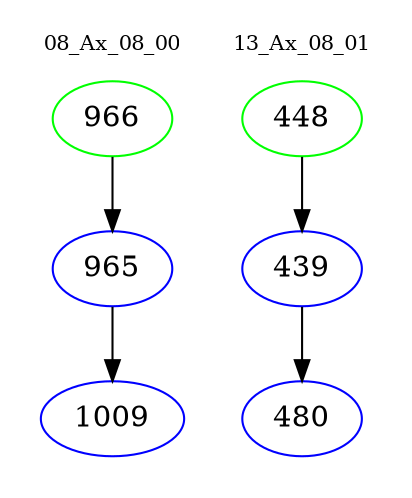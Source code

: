 digraph{
subgraph cluster_0 {
color = white
label = "08_Ax_08_00";
fontsize=10;
T0_966 [label="966", color="green"]
T0_966 -> T0_965 [color="black"]
T0_965 [label="965", color="blue"]
T0_965 -> T0_1009 [color="black"]
T0_1009 [label="1009", color="blue"]
}
subgraph cluster_1 {
color = white
label = "13_Ax_08_01";
fontsize=10;
T1_448 [label="448", color="green"]
T1_448 -> T1_439 [color="black"]
T1_439 [label="439", color="blue"]
T1_439 -> T1_480 [color="black"]
T1_480 [label="480", color="blue"]
}
}
